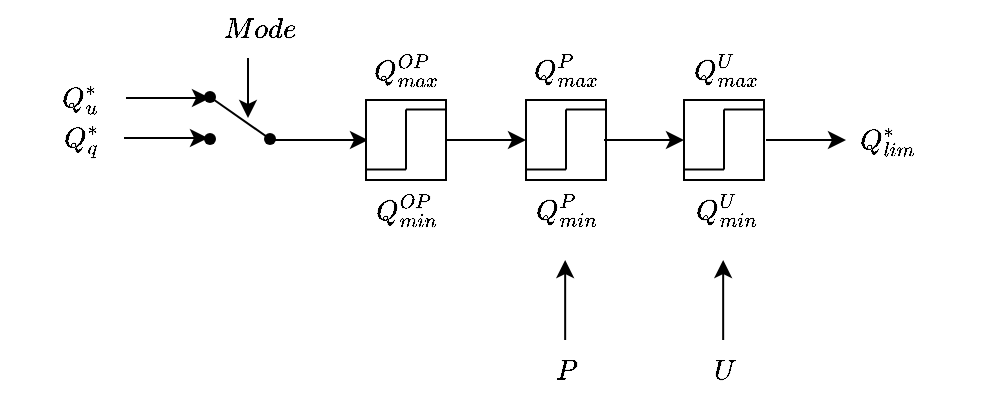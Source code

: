 <mxfile version="21.4.0" type="github">
  <diagram name="Page-1" id="U5W08HpKNUjpSv7VuyZv">
    <mxGraphModel dx="616" dy="385" grid="1" gridSize="10" guides="1" tooltips="1" connect="1" arrows="1" fold="1" page="1" pageScale="1" pageWidth="827" pageHeight="1169" math="1" shadow="0">
      <root>
        <mxCell id="0" />
        <mxCell id="1" parent="0" />
        <mxCell id="kBsMInZ9iSFbnhelbPA1-1" value="" style="shape=waypoint;sketch=0;fillStyle=solid;size=6;pointerEvents=1;points=[];fillColor=none;resizable=0;rotatable=0;perimeter=centerPerimeter;snapToPoint=1;" vertex="1" parent="1">
          <mxGeometry x="112" y="209.5" width="20" height="20" as="geometry" />
        </mxCell>
        <mxCell id="kBsMInZ9iSFbnhelbPA1-2" value="" style="shape=waypoint;sketch=0;fillStyle=solid;size=6;pointerEvents=1;points=[];fillColor=none;resizable=0;rotatable=0;perimeter=centerPerimeter;snapToPoint=1;" vertex="1" parent="1">
          <mxGeometry x="112" y="188.5" width="20" height="20" as="geometry" />
        </mxCell>
        <mxCell id="kBsMInZ9iSFbnhelbPA1-3" value="" style="endArrow=classic;html=1;rounded=0;" edge="1" parent="1">
          <mxGeometry width="50" height="50" relative="1" as="geometry">
            <mxPoint x="151" y="220" as="sourcePoint" />
            <mxPoint x="201" y="220" as="targetPoint" />
          </mxGeometry>
        </mxCell>
        <mxCell id="kBsMInZ9iSFbnhelbPA1-4" value="" style="endArrow=none;html=1;rounded=0;" edge="1" source="kBsMInZ9iSFbnhelbPA1-5" target="kBsMInZ9iSFbnhelbPA1-2" parent="1">
          <mxGeometry width="50" height="50" relative="1" as="geometry">
            <mxPoint x="142" y="220" as="sourcePoint" />
            <mxPoint x="72" y="230" as="targetPoint" />
          </mxGeometry>
        </mxCell>
        <mxCell id="kBsMInZ9iSFbnhelbPA1-5" value="" style="shape=waypoint;sketch=0;fillStyle=solid;size=6;pointerEvents=1;points=[];fillColor=none;resizable=0;rotatable=0;perimeter=centerPerimeter;snapToPoint=1;" vertex="1" parent="1">
          <mxGeometry x="142" y="209.5" width="20" height="20" as="geometry" />
        </mxCell>
        <mxCell id="kBsMInZ9iSFbnhelbPA1-6" value="" style="endArrow=classic;html=1;rounded=0;" edge="1" parent="1">
          <mxGeometry width="50" height="50" relative="1" as="geometry">
            <mxPoint x="141" y="179" as="sourcePoint" />
            <mxPoint x="141" y="209" as="targetPoint" />
          </mxGeometry>
        </mxCell>
        <mxCell id="kBsMInZ9iSFbnhelbPA1-7" value="$$Mode$$" style="text;html=1;align=center;verticalAlign=middle;resizable=0;points=[];autosize=1;strokeColor=none;fillColor=none;" vertex="1" parent="1">
          <mxGeometry x="107" y="150" width="80" height="30" as="geometry" />
        </mxCell>
        <mxCell id="kBsMInZ9iSFbnhelbPA1-8" value="" style="whiteSpace=wrap;html=1;aspect=fixed;" vertex="1" parent="1">
          <mxGeometry x="200" y="200" width="40" height="40" as="geometry" />
        </mxCell>
        <mxCell id="kBsMInZ9iSFbnhelbPA1-9" value="" style="endArrow=none;html=1;rounded=0;" edge="1" parent="1">
          <mxGeometry width="50" height="50" relative="1" as="geometry">
            <mxPoint x="220" y="204.8" as="sourcePoint" />
            <mxPoint x="240" y="204.8" as="targetPoint" />
          </mxGeometry>
        </mxCell>
        <mxCell id="kBsMInZ9iSFbnhelbPA1-10" value="" style="endArrow=none;html=1;rounded=0;" edge="1" parent="1">
          <mxGeometry width="50" height="50" relative="1" as="geometry">
            <mxPoint x="220" y="234.8" as="sourcePoint" />
            <mxPoint x="220" y="204.8" as="targetPoint" />
          </mxGeometry>
        </mxCell>
        <mxCell id="kBsMInZ9iSFbnhelbPA1-11" value="" style="endArrow=none;html=1;rounded=0;" edge="1" parent="1">
          <mxGeometry width="50" height="50" relative="1" as="geometry">
            <mxPoint x="220" y="234.8" as="sourcePoint" />
            <mxPoint x="200" y="234.8" as="targetPoint" />
          </mxGeometry>
        </mxCell>
        <mxCell id="kBsMInZ9iSFbnhelbPA1-13" value="" style="endArrow=classic;html=1;rounded=0;exitX=1;exitY=0.5;exitDx=0;exitDy=0;" edge="1" parent="1" source="kBsMInZ9iSFbnhelbPA1-8">
          <mxGeometry width="50" height="50" relative="1" as="geometry">
            <mxPoint x="360" y="270" as="sourcePoint" />
            <mxPoint x="280" y="220" as="targetPoint" />
          </mxGeometry>
        </mxCell>
        <mxCell id="kBsMInZ9iSFbnhelbPA1-15" value="" style="whiteSpace=wrap;html=1;aspect=fixed;" vertex="1" parent="1">
          <mxGeometry x="280" y="200" width="40" height="40" as="geometry" />
        </mxCell>
        <mxCell id="kBsMInZ9iSFbnhelbPA1-16" value="" style="endArrow=none;html=1;rounded=0;" edge="1" parent="1">
          <mxGeometry width="50" height="50" relative="1" as="geometry">
            <mxPoint x="300" y="204.8" as="sourcePoint" />
            <mxPoint x="320" y="204.8" as="targetPoint" />
          </mxGeometry>
        </mxCell>
        <mxCell id="kBsMInZ9iSFbnhelbPA1-17" value="" style="endArrow=none;html=1;rounded=0;" edge="1" parent="1">
          <mxGeometry width="50" height="50" relative="1" as="geometry">
            <mxPoint x="300" y="234.8" as="sourcePoint" />
            <mxPoint x="300" y="204.8" as="targetPoint" />
          </mxGeometry>
        </mxCell>
        <mxCell id="kBsMInZ9iSFbnhelbPA1-18" value="" style="endArrow=none;html=1;rounded=0;" edge="1" parent="1">
          <mxGeometry width="50" height="50" relative="1" as="geometry">
            <mxPoint x="300" y="234.8" as="sourcePoint" />
            <mxPoint x="280" y="234.8" as="targetPoint" />
          </mxGeometry>
        </mxCell>
        <mxCell id="kBsMInZ9iSFbnhelbPA1-23" value="" style="endArrow=classic;html=1;rounded=0;exitX=1;exitY=0.5;exitDx=0;exitDy=0;" edge="1" parent="1">
          <mxGeometry width="50" height="50" relative="1" as="geometry">
            <mxPoint x="319" y="220" as="sourcePoint" />
            <mxPoint x="359" y="220" as="targetPoint" />
          </mxGeometry>
        </mxCell>
        <mxCell id="kBsMInZ9iSFbnhelbPA1-24" value="" style="whiteSpace=wrap;html=1;aspect=fixed;" vertex="1" parent="1">
          <mxGeometry x="359" y="200" width="40" height="40" as="geometry" />
        </mxCell>
        <mxCell id="kBsMInZ9iSFbnhelbPA1-25" value="" style="endArrow=none;html=1;rounded=0;" edge="1" parent="1">
          <mxGeometry width="50" height="50" relative="1" as="geometry">
            <mxPoint x="379" y="204.8" as="sourcePoint" />
            <mxPoint x="399" y="204.8" as="targetPoint" />
          </mxGeometry>
        </mxCell>
        <mxCell id="kBsMInZ9iSFbnhelbPA1-26" value="" style="endArrow=none;html=1;rounded=0;" edge="1" parent="1">
          <mxGeometry width="50" height="50" relative="1" as="geometry">
            <mxPoint x="379" y="234.8" as="sourcePoint" />
            <mxPoint x="379" y="204.8" as="targetPoint" />
          </mxGeometry>
        </mxCell>
        <mxCell id="kBsMInZ9iSFbnhelbPA1-27" value="" style="endArrow=none;html=1;rounded=0;" edge="1" parent="1">
          <mxGeometry width="50" height="50" relative="1" as="geometry">
            <mxPoint x="379" y="234.8" as="sourcePoint" />
            <mxPoint x="359" y="234.8" as="targetPoint" />
          </mxGeometry>
        </mxCell>
        <mxCell id="kBsMInZ9iSFbnhelbPA1-28" value="" style="endArrow=classic;html=1;rounded=0;" edge="1" parent="1">
          <mxGeometry width="50" height="50" relative="1" as="geometry">
            <mxPoint x="299.58" y="320" as="sourcePoint" />
            <mxPoint x="299.58" y="280" as="targetPoint" />
          </mxGeometry>
        </mxCell>
        <mxCell id="kBsMInZ9iSFbnhelbPA1-29" value="" style="endArrow=classic;html=1;rounded=0;" edge="1" parent="1">
          <mxGeometry width="50" height="50" relative="1" as="geometry">
            <mxPoint x="378.58" y="320" as="sourcePoint" />
            <mxPoint x="378.58" y="280" as="targetPoint" />
          </mxGeometry>
        </mxCell>
        <mxCell id="kBsMInZ9iSFbnhelbPA1-30" value="" style="endArrow=classic;html=1;rounded=0;" edge="1" parent="1">
          <mxGeometry width="50" height="50" relative="1" as="geometry">
            <mxPoint x="80" y="199" as="sourcePoint" />
            <mxPoint x="122" y="199" as="targetPoint" />
          </mxGeometry>
        </mxCell>
        <mxCell id="kBsMInZ9iSFbnhelbPA1-31" value="" style="endArrow=classic;html=1;rounded=0;" edge="1" parent="1">
          <mxGeometry width="50" height="50" relative="1" as="geometry">
            <mxPoint x="79" y="219" as="sourcePoint" />
            <mxPoint x="121" y="219" as="targetPoint" />
          </mxGeometry>
        </mxCell>
        <mxCell id="kBsMInZ9iSFbnhelbPA1-32" value="$$Q^*_u$$" style="text;html=1;align=center;verticalAlign=middle;resizable=0;points=[];autosize=1;strokeColor=none;fillColor=none;" vertex="1" parent="1">
          <mxGeometry x="17" y="183.5" width="80" height="30" as="geometry" />
        </mxCell>
        <mxCell id="kBsMInZ9iSFbnhelbPA1-33" value="$$Q^*_q$$" style="text;html=1;align=center;verticalAlign=middle;resizable=0;points=[];autosize=1;strokeColor=none;fillColor=none;" vertex="1" parent="1">
          <mxGeometry x="17" y="204.5" width="80" height="30" as="geometry" />
        </mxCell>
        <mxCell id="kBsMInZ9iSFbnhelbPA1-34" value="$$Q^{OP}_{min}$$" style="text;html=1;align=center;verticalAlign=middle;resizable=0;points=[];autosize=1;strokeColor=none;fillColor=none;" vertex="1" parent="1">
          <mxGeometry x="160" y="240" width="120" height="30" as="geometry" />
        </mxCell>
        <mxCell id="kBsMInZ9iSFbnhelbPA1-35" value="$$Q^{OP}_{max}$$" style="text;html=1;align=center;verticalAlign=middle;resizable=0;points=[];autosize=1;strokeColor=none;fillColor=none;" vertex="1" parent="1">
          <mxGeometry x="155" y="170" width="130" height="30" as="geometry" />
        </mxCell>
        <mxCell id="kBsMInZ9iSFbnhelbPA1-36" value="$$Q^{P}_{max}$$" style="text;html=1;align=center;verticalAlign=middle;resizable=0;points=[];autosize=1;strokeColor=none;fillColor=none;" vertex="1" parent="1">
          <mxGeometry x="240" y="170" width="120" height="30" as="geometry" />
        </mxCell>
        <mxCell id="kBsMInZ9iSFbnhelbPA1-37" value="$$Q^{P}_{min}$$" style="text;html=1;align=center;verticalAlign=middle;resizable=0;points=[];autosize=1;strokeColor=none;fillColor=none;" vertex="1" parent="1">
          <mxGeometry x="240" y="240" width="120" height="30" as="geometry" />
        </mxCell>
        <mxCell id="kBsMInZ9iSFbnhelbPA1-39" value="$$P$$" style="text;html=1;align=center;verticalAlign=middle;resizable=0;points=[];autosize=1;strokeColor=none;fillColor=none;" vertex="1" parent="1">
          <mxGeometry x="270" y="320" width="60" height="30" as="geometry" />
        </mxCell>
        <mxCell id="kBsMInZ9iSFbnhelbPA1-40" value="$$Q^{U}_{min}$$" style="text;html=1;align=center;verticalAlign=middle;resizable=0;points=[];autosize=1;strokeColor=none;fillColor=none;" vertex="1" parent="1">
          <mxGeometry x="320" y="240" width="120" height="30" as="geometry" />
        </mxCell>
        <mxCell id="kBsMInZ9iSFbnhelbPA1-41" value="$$Q^{U}_{max}$$" style="text;html=1;align=center;verticalAlign=middle;resizable=0;points=[];autosize=1;strokeColor=none;fillColor=none;" vertex="1" parent="1">
          <mxGeometry x="320" y="170" width="120" height="30" as="geometry" />
        </mxCell>
        <mxCell id="kBsMInZ9iSFbnhelbPA1-42" value="$$U$$" style="text;html=1;align=center;verticalAlign=middle;resizable=0;points=[];autosize=1;strokeColor=none;fillColor=none;" vertex="1" parent="1">
          <mxGeometry x="349" y="320" width="60" height="30" as="geometry" />
        </mxCell>
        <mxCell id="kBsMInZ9iSFbnhelbPA1-43" value="" style="endArrow=classic;html=1;rounded=0;" edge="1" parent="1">
          <mxGeometry width="50" height="50" relative="1" as="geometry">
            <mxPoint x="400" y="220" as="sourcePoint" />
            <mxPoint x="440" y="220" as="targetPoint" />
          </mxGeometry>
        </mxCell>
        <mxCell id="kBsMInZ9iSFbnhelbPA1-44" value="$$Q^*_{lim}$$" style="text;html=1;align=center;verticalAlign=middle;resizable=0;points=[];autosize=1;strokeColor=none;fillColor=none;" vertex="1" parent="1">
          <mxGeometry x="410" y="205" width="100" height="30" as="geometry" />
        </mxCell>
      </root>
    </mxGraphModel>
  </diagram>
</mxfile>
